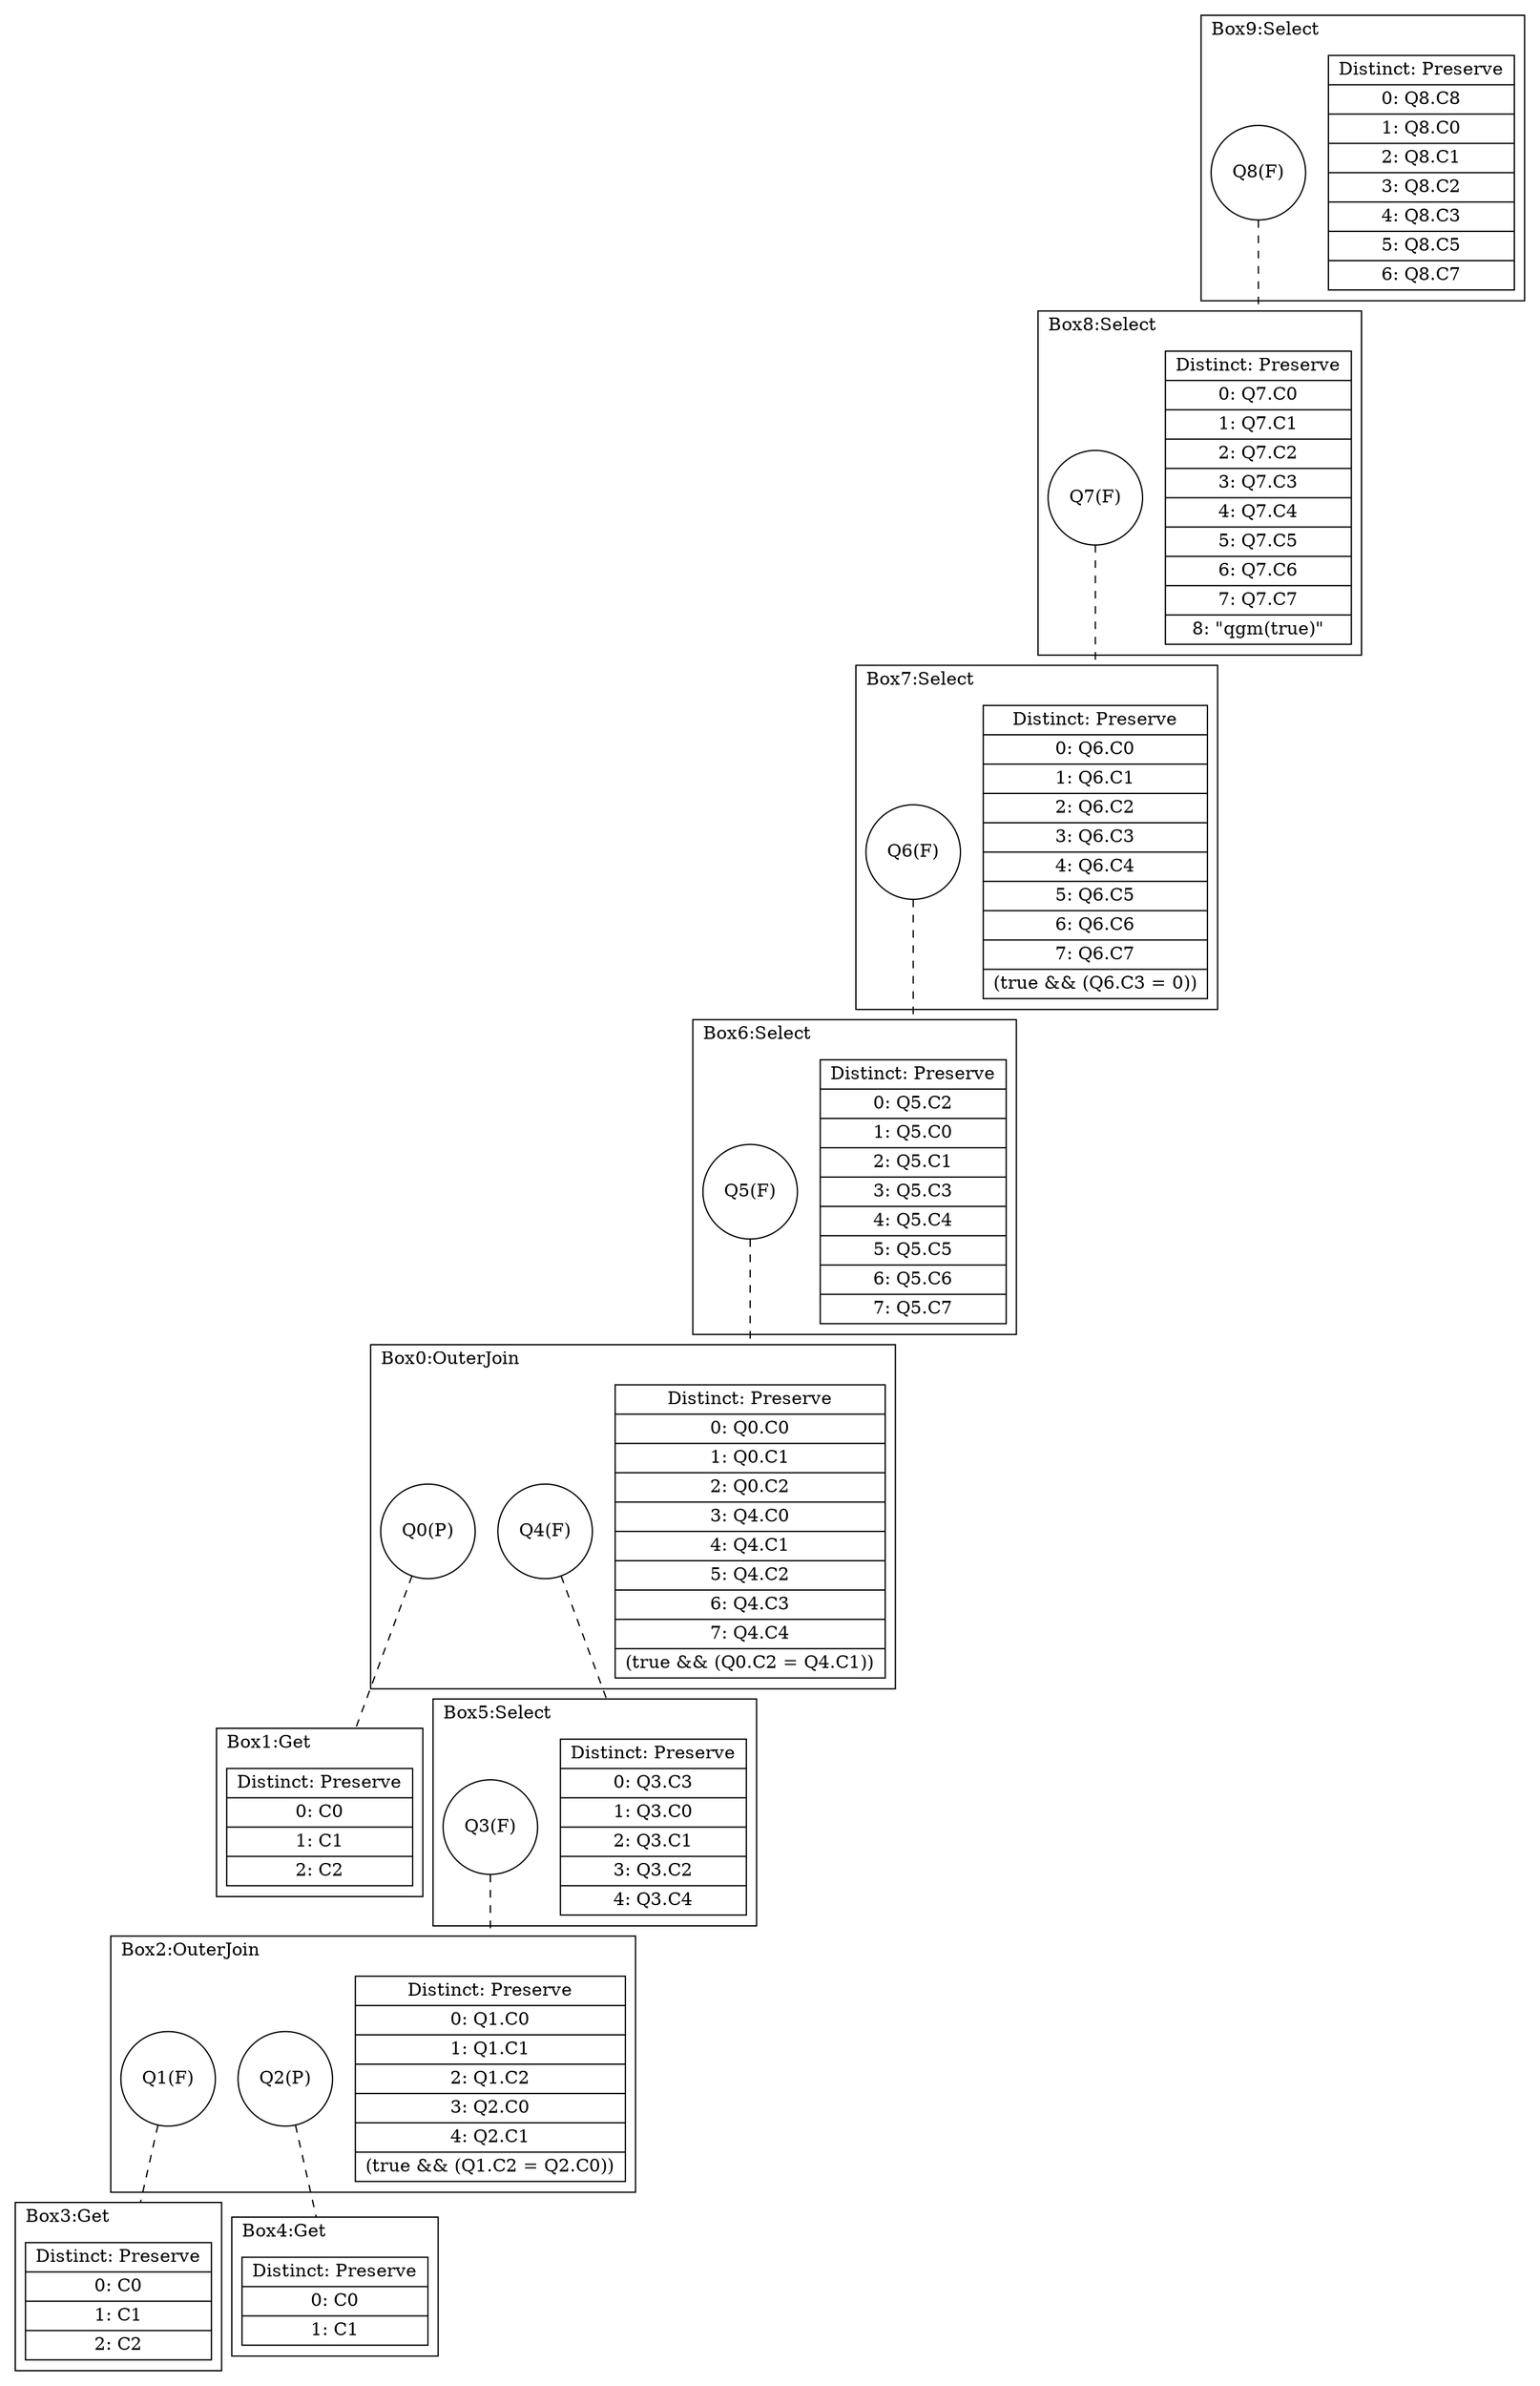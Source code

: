 digraph G {
    compound = true
    labeljust = l
    label = ""
    node [ shape = box ]
    subgraph cluster9 {
        label = "Box9:Select"
        boxhead9 [ shape = record, label = "{ Distinct: Preserve| 0: Q8.C8| 1: Q8.C0| 2: Q8.C1| 3: Q8.C2| 4: Q8.C3| 5: Q8.C5| 6: Q8.C7 }" ]
        {
            rank = same
            node [ shape = circle ]
            Q8 [ label = "Q8(F)" ]
        }
    }
    subgraph cluster8 {
        label = "Box8:Select"
        boxhead8 [ shape = record, label = "{ Distinct: Preserve| 0: Q7.C0| 1: Q7.C1| 2: Q7.C2| 3: Q7.C3| 4: Q7.C4| 5: Q7.C5| 6: Q7.C6| 7: Q7.C7| 8: \"qgm(true)\" }" ]
        {
            rank = same
            node [ shape = circle ]
            Q7 [ label = "Q7(F)" ]
        }
    }
    subgraph cluster7 {
        label = "Box7:Select"
        boxhead7 [ shape = record, label = "{ Distinct: Preserve| 0: Q6.C0| 1: Q6.C1| 2: Q6.C2| 3: Q6.C3| 4: Q6.C4| 5: Q6.C5| 6: Q6.C6| 7: Q6.C7| (true && (Q6.C3 = 0)) }" ]
        {
            rank = same
            node [ shape = circle ]
            Q6 [ label = "Q6(F)" ]
        }
    }
    subgraph cluster6 {
        label = "Box6:Select"
        boxhead6 [ shape = record, label = "{ Distinct: Preserve| 0: Q5.C2| 1: Q5.C0| 2: Q5.C1| 3: Q5.C3| 4: Q5.C4| 5: Q5.C5| 6: Q5.C6| 7: Q5.C7 }" ]
        {
            rank = same
            node [ shape = circle ]
            Q5 [ label = "Q5(F)" ]
        }
    }
    subgraph cluster0 {
        label = "Box0:OuterJoin"
        boxhead0 [ shape = record, label = "{ Distinct: Preserve| 0: Q0.C0| 1: Q0.C1| 2: Q0.C2| 3: Q4.C0| 4: Q4.C1| 5: Q4.C2| 6: Q4.C3| 7: Q4.C4| (true && (Q0.C2 = Q4.C1)) }" ]
        {
            rank = same
            node [ shape = circle ]
            Q0 [ label = "Q0(P)" ]
            Q4 [ label = "Q4(F)" ]
        }
    }
    subgraph cluster1 {
        label = "Box1:Get"
        boxhead1 [ shape = record, label = "{ Distinct: Preserve| 0: C0| 1: C1| 2: C2 }" ]
        {
            rank = same
        }
    }
    subgraph cluster5 {
        label = "Box5:Select"
        boxhead5 [ shape = record, label = "{ Distinct: Preserve| 0: Q3.C3| 1: Q3.C0| 2: Q3.C1| 3: Q3.C2| 4: Q3.C4 }" ]
        {
            rank = same
            node [ shape = circle ]
            Q3 [ label = "Q3(F)" ]
        }
    }
    subgraph cluster2 {
        label = "Box2:OuterJoin"
        boxhead2 [ shape = record, label = "{ Distinct: Preserve| 0: Q1.C0| 1: Q1.C1| 2: Q1.C2| 3: Q2.C0| 4: Q2.C1| (true && (Q1.C2 = Q2.C0)) }" ]
        {
            rank = same
            node [ shape = circle ]
            Q1 [ label = "Q1(F)" ]
            Q2 [ label = "Q2(P)" ]
        }
    }
    subgraph cluster3 {
        label = "Box3:Get"
        boxhead3 [ shape = record, label = "{ Distinct: Preserve| 0: C0| 1: C1| 2: C2 }" ]
        {
            rank = same
        }
    }
    subgraph cluster4 {
        label = "Box4:Get"
        boxhead4 [ shape = record, label = "{ Distinct: Preserve| 0: C0| 1: C1 }" ]
        {
            rank = same
        }
    }
    edge [ arrowhead = none, style = dashed ]
    Q8 -> boxhead8 [ lhead = cluster8 ]
    Q7 -> boxhead7 [ lhead = cluster7 ]
    Q6 -> boxhead6 [ lhead = cluster6 ]
    Q5 -> boxhead0 [ lhead = cluster0 ]
    Q0 -> boxhead1 [ lhead = cluster1 ]
    Q4 -> boxhead5 [ lhead = cluster5 ]
    Q3 -> boxhead2 [ lhead = cluster2 ]
    Q1 -> boxhead3 [ lhead = cluster3 ]
    Q2 -> boxhead4 [ lhead = cluster4 ]
}
